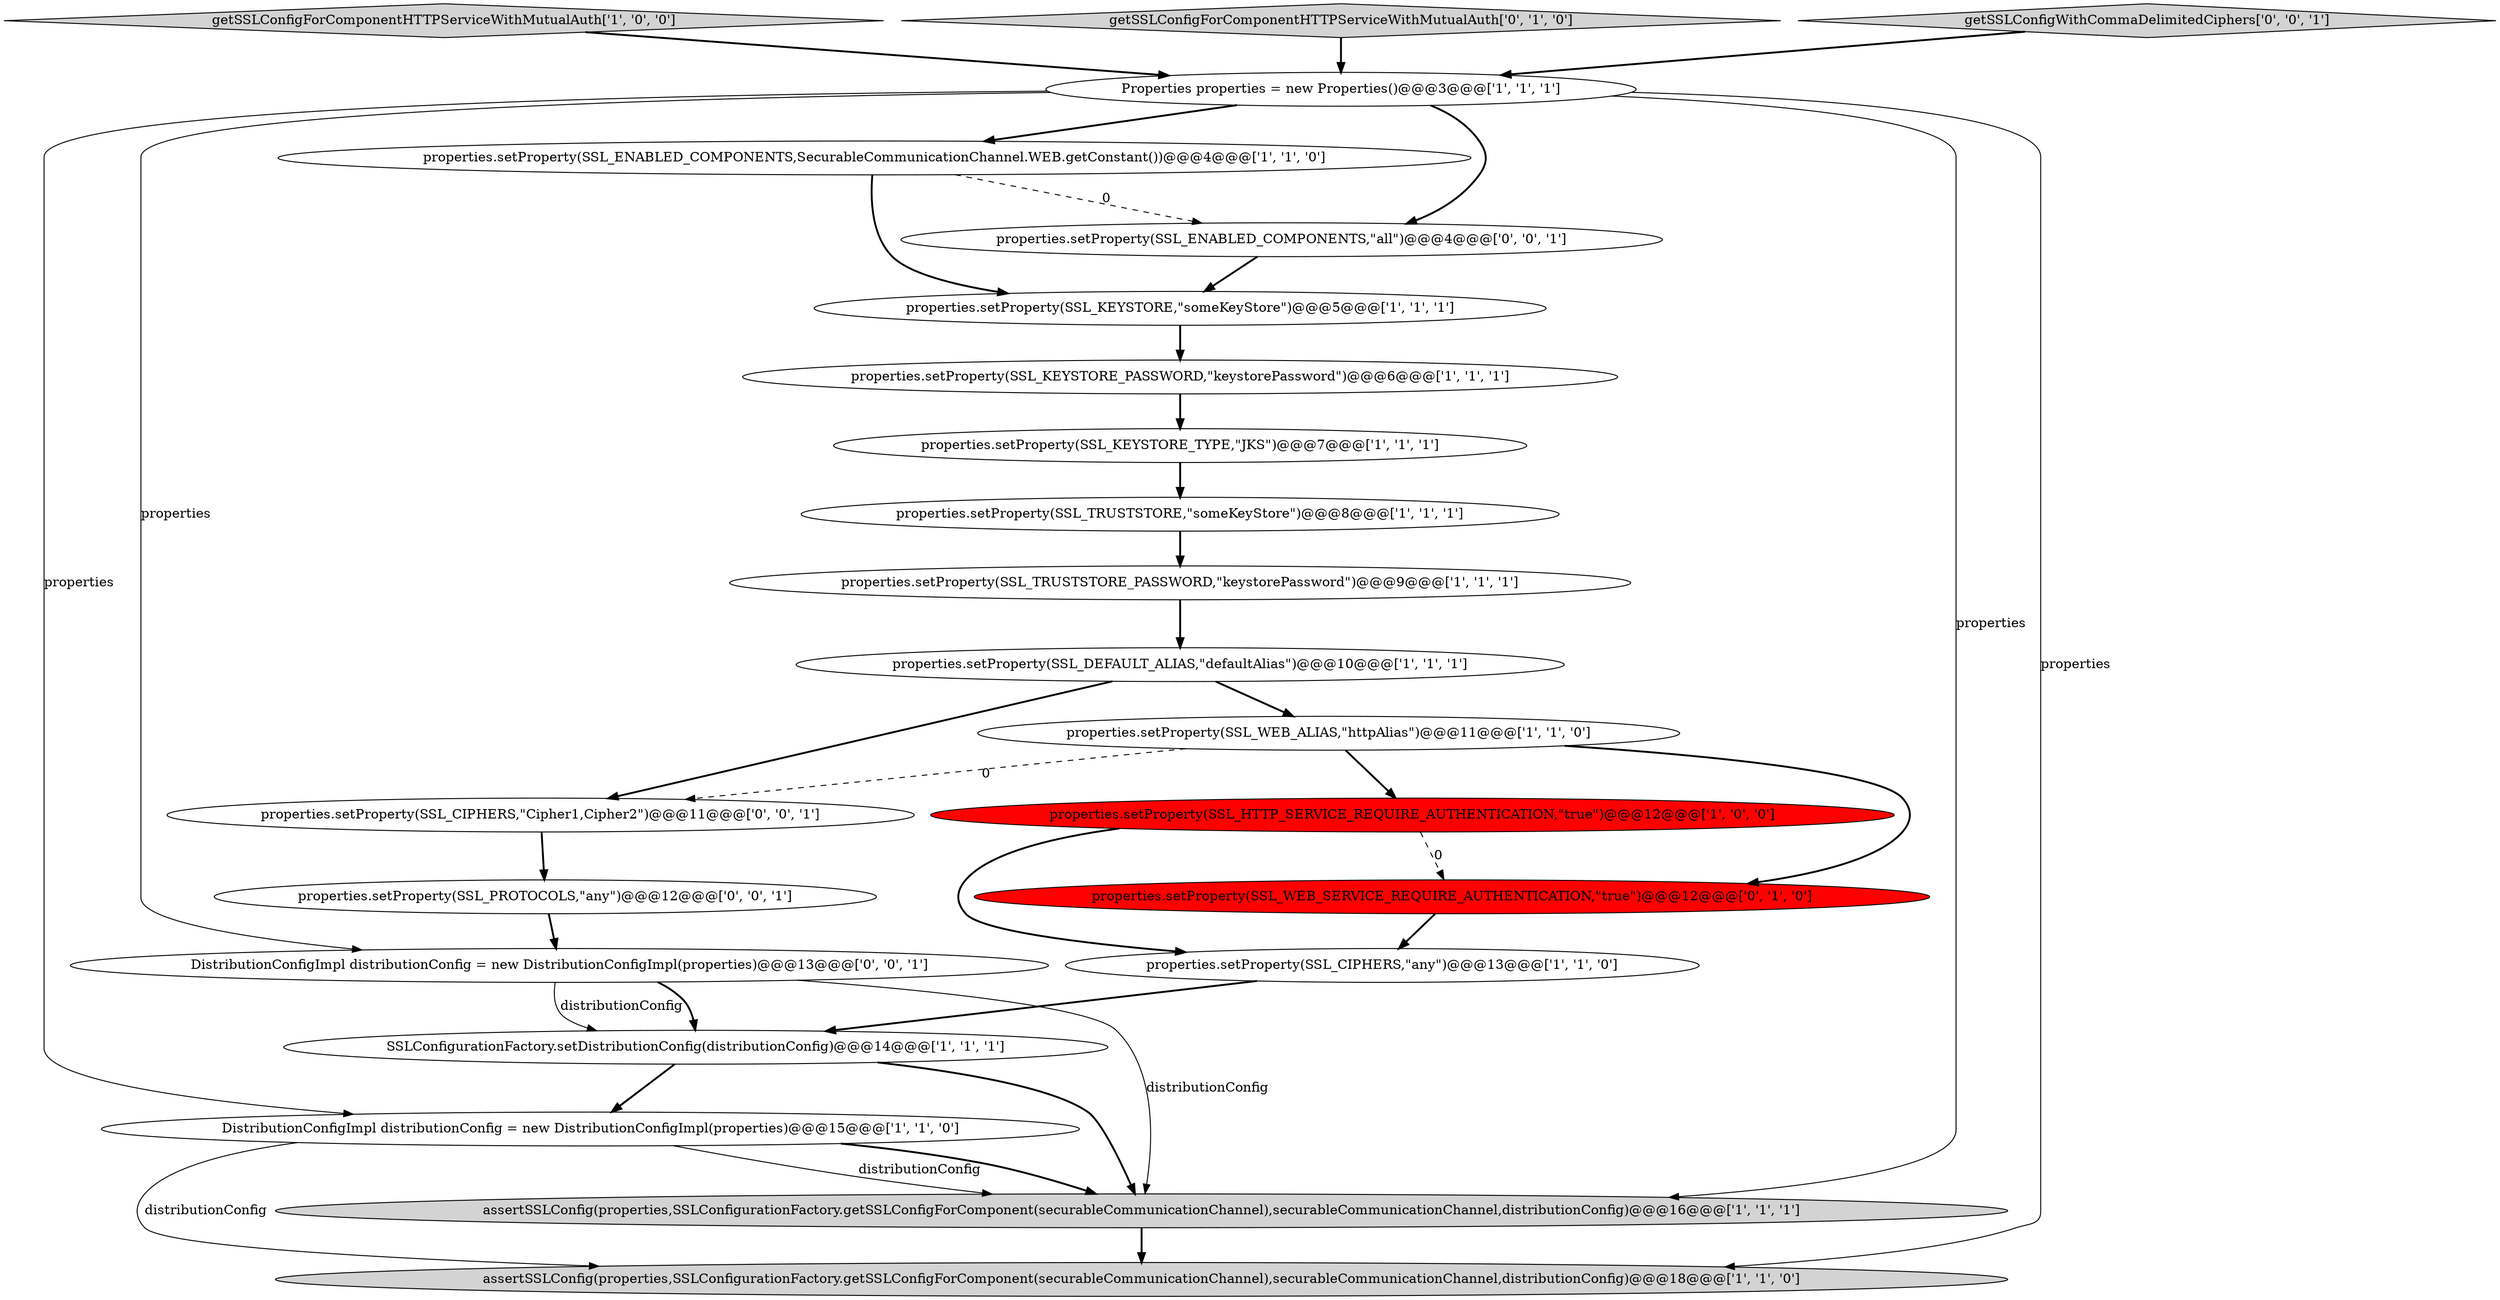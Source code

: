 digraph {
18 [style = filled, label = "properties.setProperty(SSL_PROTOCOLS,\"any\")@@@12@@@['0', '0', '1']", fillcolor = white, shape = ellipse image = "AAA0AAABBB3BBB"];
21 [style = filled, label = "properties.setProperty(SSL_ENABLED_COMPONENTS,\"all\")@@@4@@@['0', '0', '1']", fillcolor = white, shape = ellipse image = "AAA0AAABBB3BBB"];
1 [style = filled, label = "properties.setProperty(SSL_DEFAULT_ALIAS,\"defaultAlias\")@@@10@@@['1', '1', '1']", fillcolor = white, shape = ellipse image = "AAA0AAABBB1BBB"];
4 [style = filled, label = "Properties properties = new Properties()@@@3@@@['1', '1', '1']", fillcolor = white, shape = ellipse image = "AAA0AAABBB1BBB"];
5 [style = filled, label = "properties.setProperty(SSL_TRUSTSTORE,\"someKeyStore\")@@@8@@@['1', '1', '1']", fillcolor = white, shape = ellipse image = "AAA0AAABBB1BBB"];
12 [style = filled, label = "properties.setProperty(SSL_HTTP_SERVICE_REQUIRE_AUTHENTICATION,\"true\")@@@12@@@['1', '0', '0']", fillcolor = red, shape = ellipse image = "AAA1AAABBB1BBB"];
6 [style = filled, label = "SSLConfigurationFactory.setDistributionConfig(distributionConfig)@@@14@@@['1', '1', '1']", fillcolor = white, shape = ellipse image = "AAA0AAABBB1BBB"];
13 [style = filled, label = "getSSLConfigForComponentHTTPServiceWithMutualAuth['1', '0', '0']", fillcolor = lightgray, shape = diamond image = "AAA0AAABBB1BBB"];
10 [style = filled, label = "properties.setProperty(SSL_ENABLED_COMPONENTS,SecurableCommunicationChannel.WEB.getConstant())@@@4@@@['1', '1', '0']", fillcolor = white, shape = ellipse image = "AAA0AAABBB1BBB"];
2 [style = filled, label = "DistributionConfigImpl distributionConfig = new DistributionConfigImpl(properties)@@@15@@@['1', '1', '0']", fillcolor = white, shape = ellipse image = "AAA0AAABBB1BBB"];
0 [style = filled, label = "properties.setProperty(SSL_KEYSTORE,\"someKeyStore\")@@@5@@@['1', '1', '1']", fillcolor = white, shape = ellipse image = "AAA0AAABBB1BBB"];
11 [style = filled, label = "assertSSLConfig(properties,SSLConfigurationFactory.getSSLConfigForComponent(securableCommunicationChannel),securableCommunicationChannel,distributionConfig)@@@18@@@['1', '1', '0']", fillcolor = lightgray, shape = ellipse image = "AAA0AAABBB1BBB"];
14 [style = filled, label = "properties.setProperty(SSL_CIPHERS,\"any\")@@@13@@@['1', '1', '0']", fillcolor = white, shape = ellipse image = "AAA0AAABBB1BBB"];
3 [style = filled, label = "properties.setProperty(SSL_KEYSTORE_PASSWORD,\"keystorePassword\")@@@6@@@['1', '1', '1']", fillcolor = white, shape = ellipse image = "AAA0AAABBB1BBB"];
22 [style = filled, label = "DistributionConfigImpl distributionConfig = new DistributionConfigImpl(properties)@@@13@@@['0', '0', '1']", fillcolor = white, shape = ellipse image = "AAA0AAABBB3BBB"];
7 [style = filled, label = "properties.setProperty(SSL_TRUSTSTORE_PASSWORD,\"keystorePassword\")@@@9@@@['1', '1', '1']", fillcolor = white, shape = ellipse image = "AAA0AAABBB1BBB"];
19 [style = filled, label = "properties.setProperty(SSL_CIPHERS,\"Cipher1,Cipher2\")@@@11@@@['0', '0', '1']", fillcolor = white, shape = ellipse image = "AAA0AAABBB3BBB"];
16 [style = filled, label = "properties.setProperty(SSL_WEB_SERVICE_REQUIRE_AUTHENTICATION,\"true\")@@@12@@@['0', '1', '0']", fillcolor = red, shape = ellipse image = "AAA1AAABBB2BBB"];
17 [style = filled, label = "getSSLConfigForComponentHTTPServiceWithMutualAuth['0', '1', '0']", fillcolor = lightgray, shape = diamond image = "AAA0AAABBB2BBB"];
15 [style = filled, label = "assertSSLConfig(properties,SSLConfigurationFactory.getSSLConfigForComponent(securableCommunicationChannel),securableCommunicationChannel,distributionConfig)@@@16@@@['1', '1', '1']", fillcolor = lightgray, shape = ellipse image = "AAA0AAABBB1BBB"];
9 [style = filled, label = "properties.setProperty(SSL_WEB_ALIAS,\"httpAlias\")@@@11@@@['1', '1', '0']", fillcolor = white, shape = ellipse image = "AAA0AAABBB1BBB"];
8 [style = filled, label = "properties.setProperty(SSL_KEYSTORE_TYPE,\"JKS\")@@@7@@@['1', '1', '1']", fillcolor = white, shape = ellipse image = "AAA0AAABBB1BBB"];
20 [style = filled, label = "getSSLConfigWithCommaDelimitedCiphers['0', '0', '1']", fillcolor = lightgray, shape = diamond image = "AAA0AAABBB3BBB"];
0->3 [style = bold, label=""];
4->10 [style = bold, label=""];
19->18 [style = bold, label=""];
7->1 [style = bold, label=""];
10->21 [style = dashed, label="0"];
21->0 [style = bold, label=""];
12->16 [style = dashed, label="0"];
4->21 [style = bold, label=""];
4->15 [style = solid, label="properties"];
4->2 [style = solid, label="properties"];
9->16 [style = bold, label=""];
1->9 [style = bold, label=""];
6->15 [style = bold, label=""];
20->4 [style = bold, label=""];
6->2 [style = bold, label=""];
22->6 [style = solid, label="distributionConfig"];
9->19 [style = dashed, label="0"];
18->22 [style = bold, label=""];
15->11 [style = bold, label=""];
8->5 [style = bold, label=""];
2->15 [style = solid, label="distributionConfig"];
2->11 [style = solid, label="distributionConfig"];
3->8 [style = bold, label=""];
10->0 [style = bold, label=""];
2->15 [style = bold, label=""];
12->14 [style = bold, label=""];
4->11 [style = solid, label="properties"];
5->7 [style = bold, label=""];
16->14 [style = bold, label=""];
9->12 [style = bold, label=""];
1->19 [style = bold, label=""];
4->22 [style = solid, label="properties"];
14->6 [style = bold, label=""];
17->4 [style = bold, label=""];
22->6 [style = bold, label=""];
13->4 [style = bold, label=""];
22->15 [style = solid, label="distributionConfig"];
}
